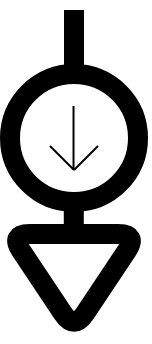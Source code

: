<mxfile>
    <diagram id="JiPeBnl8MNzj9gC05diy" name="Page-1">
        <mxGraphModel dx="1294" dy="210" grid="1" gridSize="4" guides="1" tooltips="1" connect="1" arrows="1" fold="1" page="1" pageScale="1" pageWidth="827" pageHeight="1169" math="0" shadow="0">
            <root>
                <mxCell id="0"/>
                <mxCell id="1" parent="0"/>
                <mxCell id="2" value="" style="ellipse;whiteSpace=wrap;html=1;aspect=fixed;strokeWidth=10;fillColor=none;" parent="1" vertex="1">
                    <mxGeometry x="-432" y="320" width="64" height="64" as="geometry"/>
                </mxCell>
                <mxCell id="9" value="" style="endArrow=none;html=1;strokeWidth=10;" parent="1" edge="1">
                    <mxGeometry width="50" height="50" relative="1" as="geometry">
                        <mxPoint x="-400" y="320" as="sourcePoint"/>
                        <mxPoint x="-400" y="288" as="targetPoint"/>
                    </mxGeometry>
                </mxCell>
                <mxCell id="10" value="" style="endArrow=none;html=1;strokeWidth=10;" parent="1" edge="1">
                    <mxGeometry width="50" height="50" relative="1" as="geometry">
                        <mxPoint x="-400.11" y="400.0" as="sourcePoint"/>
                        <mxPoint x="-400.11" y="384.0" as="targetPoint"/>
                    </mxGeometry>
                </mxCell>
                <mxCell id="11" value="" style="endArrow=none;html=1;strokeWidth=10;" parent="1" edge="1">
                    <mxGeometry width="50" height="50" relative="1" as="geometry">
                        <mxPoint x="-400" y="400.0" as="sourcePoint"/>
                        <mxPoint x="-400" y="400.0" as="targetPoint"/>
                        <Array as="points">
                            <mxPoint x="-368" y="400"/>
                            <mxPoint x="-400" y="448"/>
                            <mxPoint x="-432" y="400"/>
                        </Array>
                    </mxGeometry>
                </mxCell>
                <mxCell id="12" value="" style="endArrow=none;html=1;" edge="1" parent="1">
                    <mxGeometry width="50" height="50" relative="1" as="geometry">
                        <mxPoint x="-400.24" y="368" as="sourcePoint"/>
                        <mxPoint x="-400.24" y="336" as="targetPoint"/>
                    </mxGeometry>
                </mxCell>
                <mxCell id="13" value="" style="endArrow=none;html=1;" edge="1" parent="1">
                    <mxGeometry width="50" height="50" relative="1" as="geometry">
                        <mxPoint x="-412" y="356" as="sourcePoint"/>
                        <mxPoint x="-400" y="368" as="targetPoint"/>
                    </mxGeometry>
                </mxCell>
                <mxCell id="15" value="" style="endArrow=none;html=1;" edge="1" parent="1">
                    <mxGeometry width="50" height="50" relative="1" as="geometry">
                        <mxPoint x="-400" y="368" as="sourcePoint"/>
                        <mxPoint x="-388" y="356" as="targetPoint"/>
                    </mxGeometry>
                </mxCell>
            </root>
        </mxGraphModel>
    </diagram>
</mxfile>